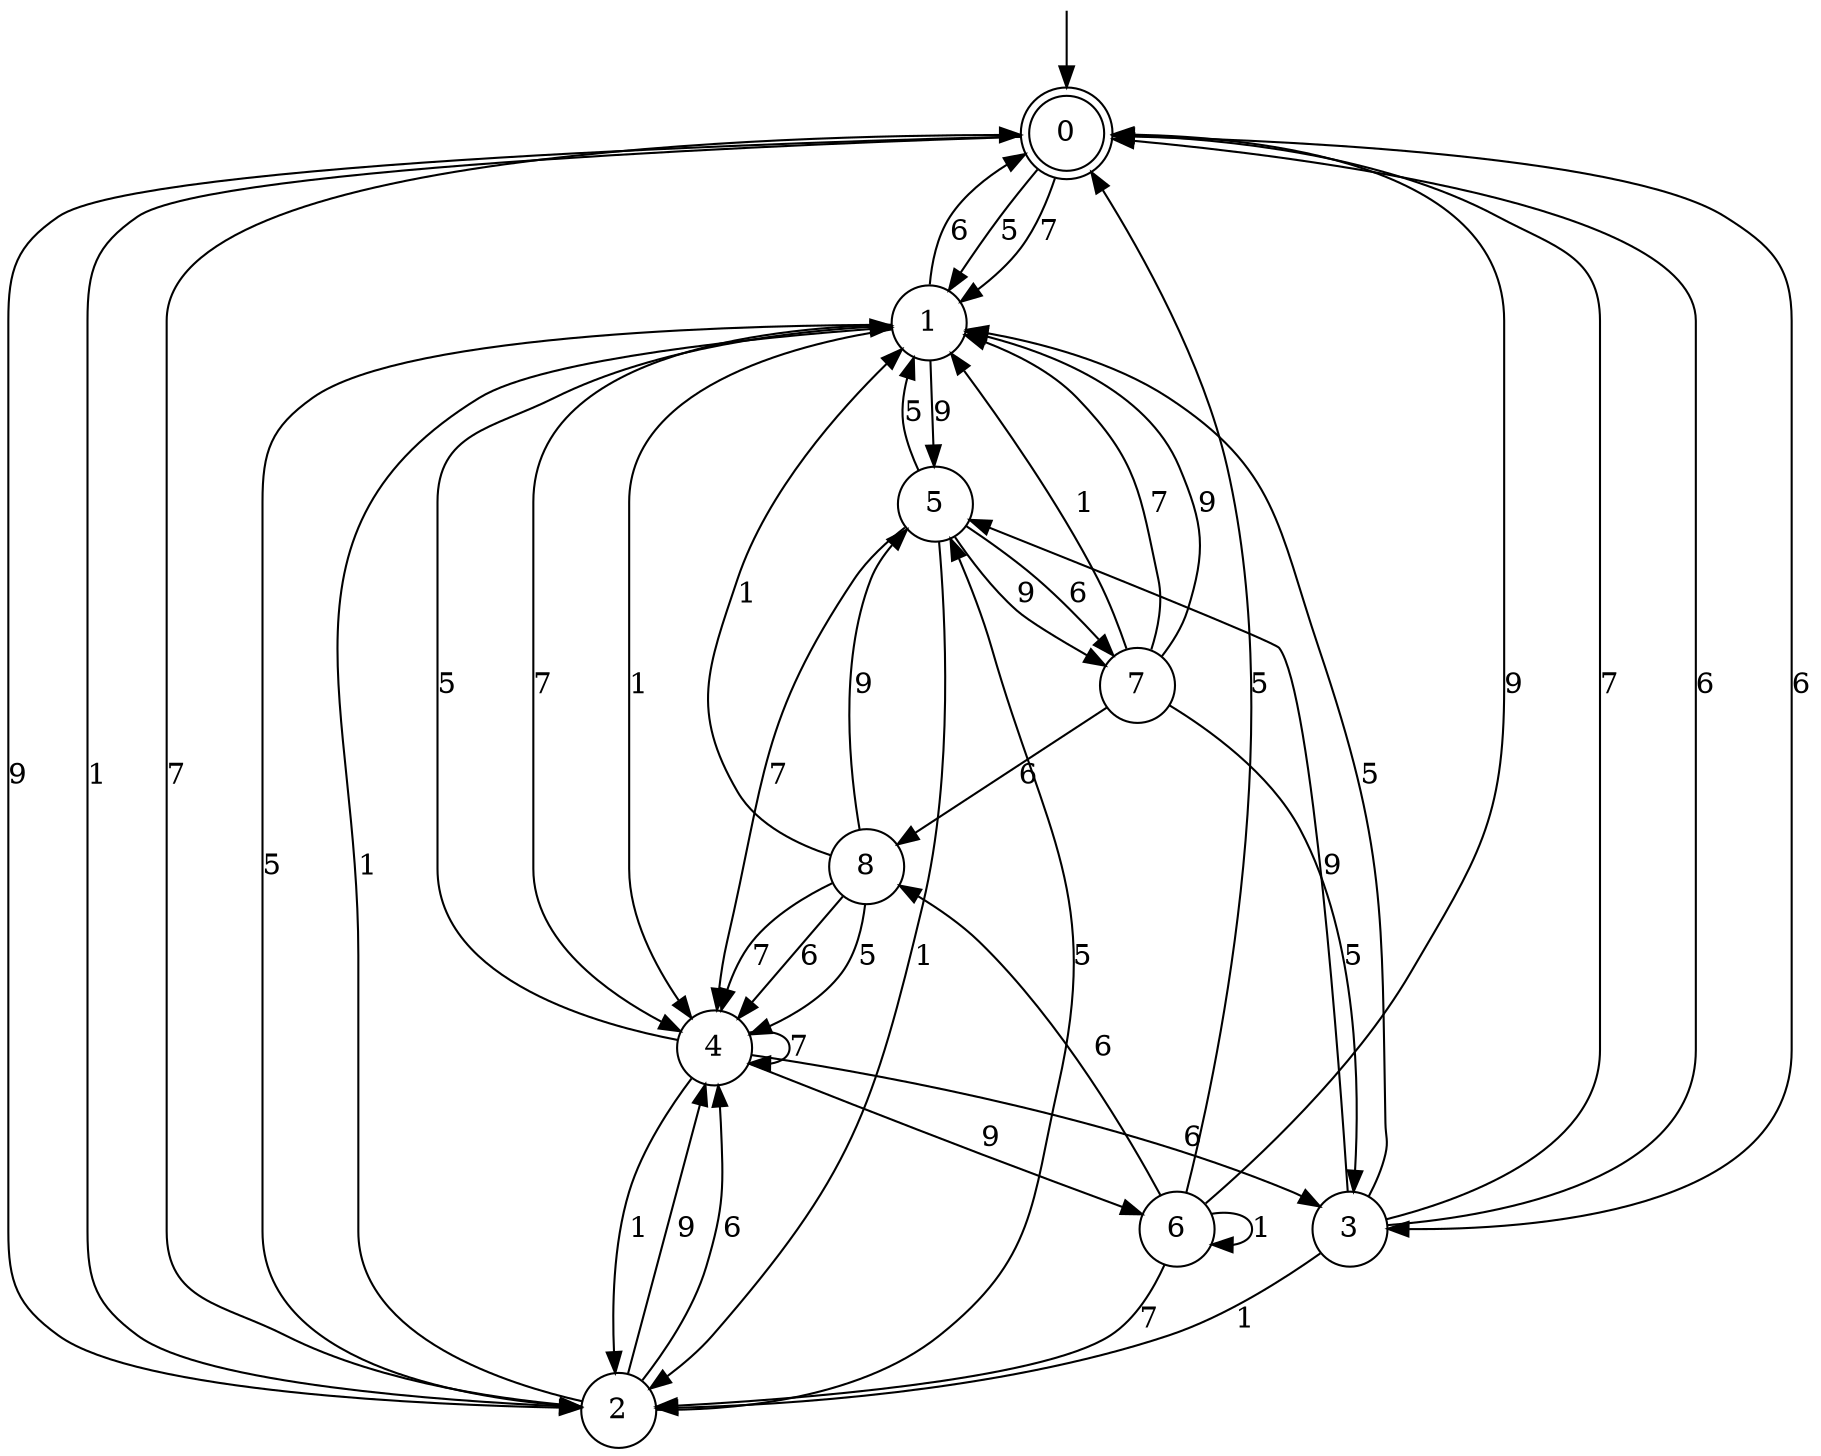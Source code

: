 digraph g {

	s0 [shape="doublecircle" label="0"];
	s1 [shape="circle" label="1"];
	s2 [shape="circle" label="2"];
	s3 [shape="circle" label="3"];
	s4 [shape="circle" label="4"];
	s5 [shape="circle" label="5"];
	s6 [shape="circle" label="6"];
	s7 [shape="circle" label="7"];
	s8 [shape="circle" label="8"];
	s0 -> s1 [label="5"];
	s0 -> s1 [label="7"];
	s0 -> s2 [label="9"];
	s0 -> s2 [label="1"];
	s0 -> s3 [label="6"];
	s1 -> s2 [label="5"];
	s1 -> s4 [label="7"];
	s1 -> s5 [label="9"];
	s1 -> s4 [label="1"];
	s1 -> s0 [label="6"];
	s2 -> s5 [label="5"];
	s2 -> s0 [label="7"];
	s2 -> s4 [label="9"];
	s2 -> s1 [label="1"];
	s2 -> s4 [label="6"];
	s3 -> s1 [label="5"];
	s3 -> s0 [label="7"];
	s3 -> s5 [label="9"];
	s3 -> s2 [label="1"];
	s3 -> s0 [label="6"];
	s4 -> s1 [label="5"];
	s4 -> s4 [label="7"];
	s4 -> s6 [label="9"];
	s4 -> s2 [label="1"];
	s4 -> s3 [label="6"];
	s5 -> s1 [label="5"];
	s5 -> s4 [label="7"];
	s5 -> s7 [label="9"];
	s5 -> s2 [label="1"];
	s5 -> s7 [label="6"];
	s6 -> s0 [label="5"];
	s6 -> s2 [label="7"];
	s6 -> s0 [label="9"];
	s6 -> s6 [label="1"];
	s6 -> s8 [label="6"];
	s7 -> s3 [label="5"];
	s7 -> s1 [label="7"];
	s7 -> s1 [label="9"];
	s7 -> s1 [label="1"];
	s7 -> s8 [label="6"];
	s8 -> s4 [label="5"];
	s8 -> s4 [label="7"];
	s8 -> s5 [label="9"];
	s8 -> s1 [label="1"];
	s8 -> s4 [label="6"];

__start0 [label="" shape="none" width="0" height="0"];
__start0 -> s0;

}
